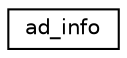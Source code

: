 digraph G
{
  edge [fontname="Helvetica",fontsize="10",labelfontname="Helvetica",labelfontsize="10"];
  node [fontname="Helvetica",fontsize="10",shape=record];
  rankdir="LR";
  Node1 [label="ad_info",height=0.2,width=0.4,color="black", fillcolor="white", style="filled",URL="$structad__info.html"];
}
